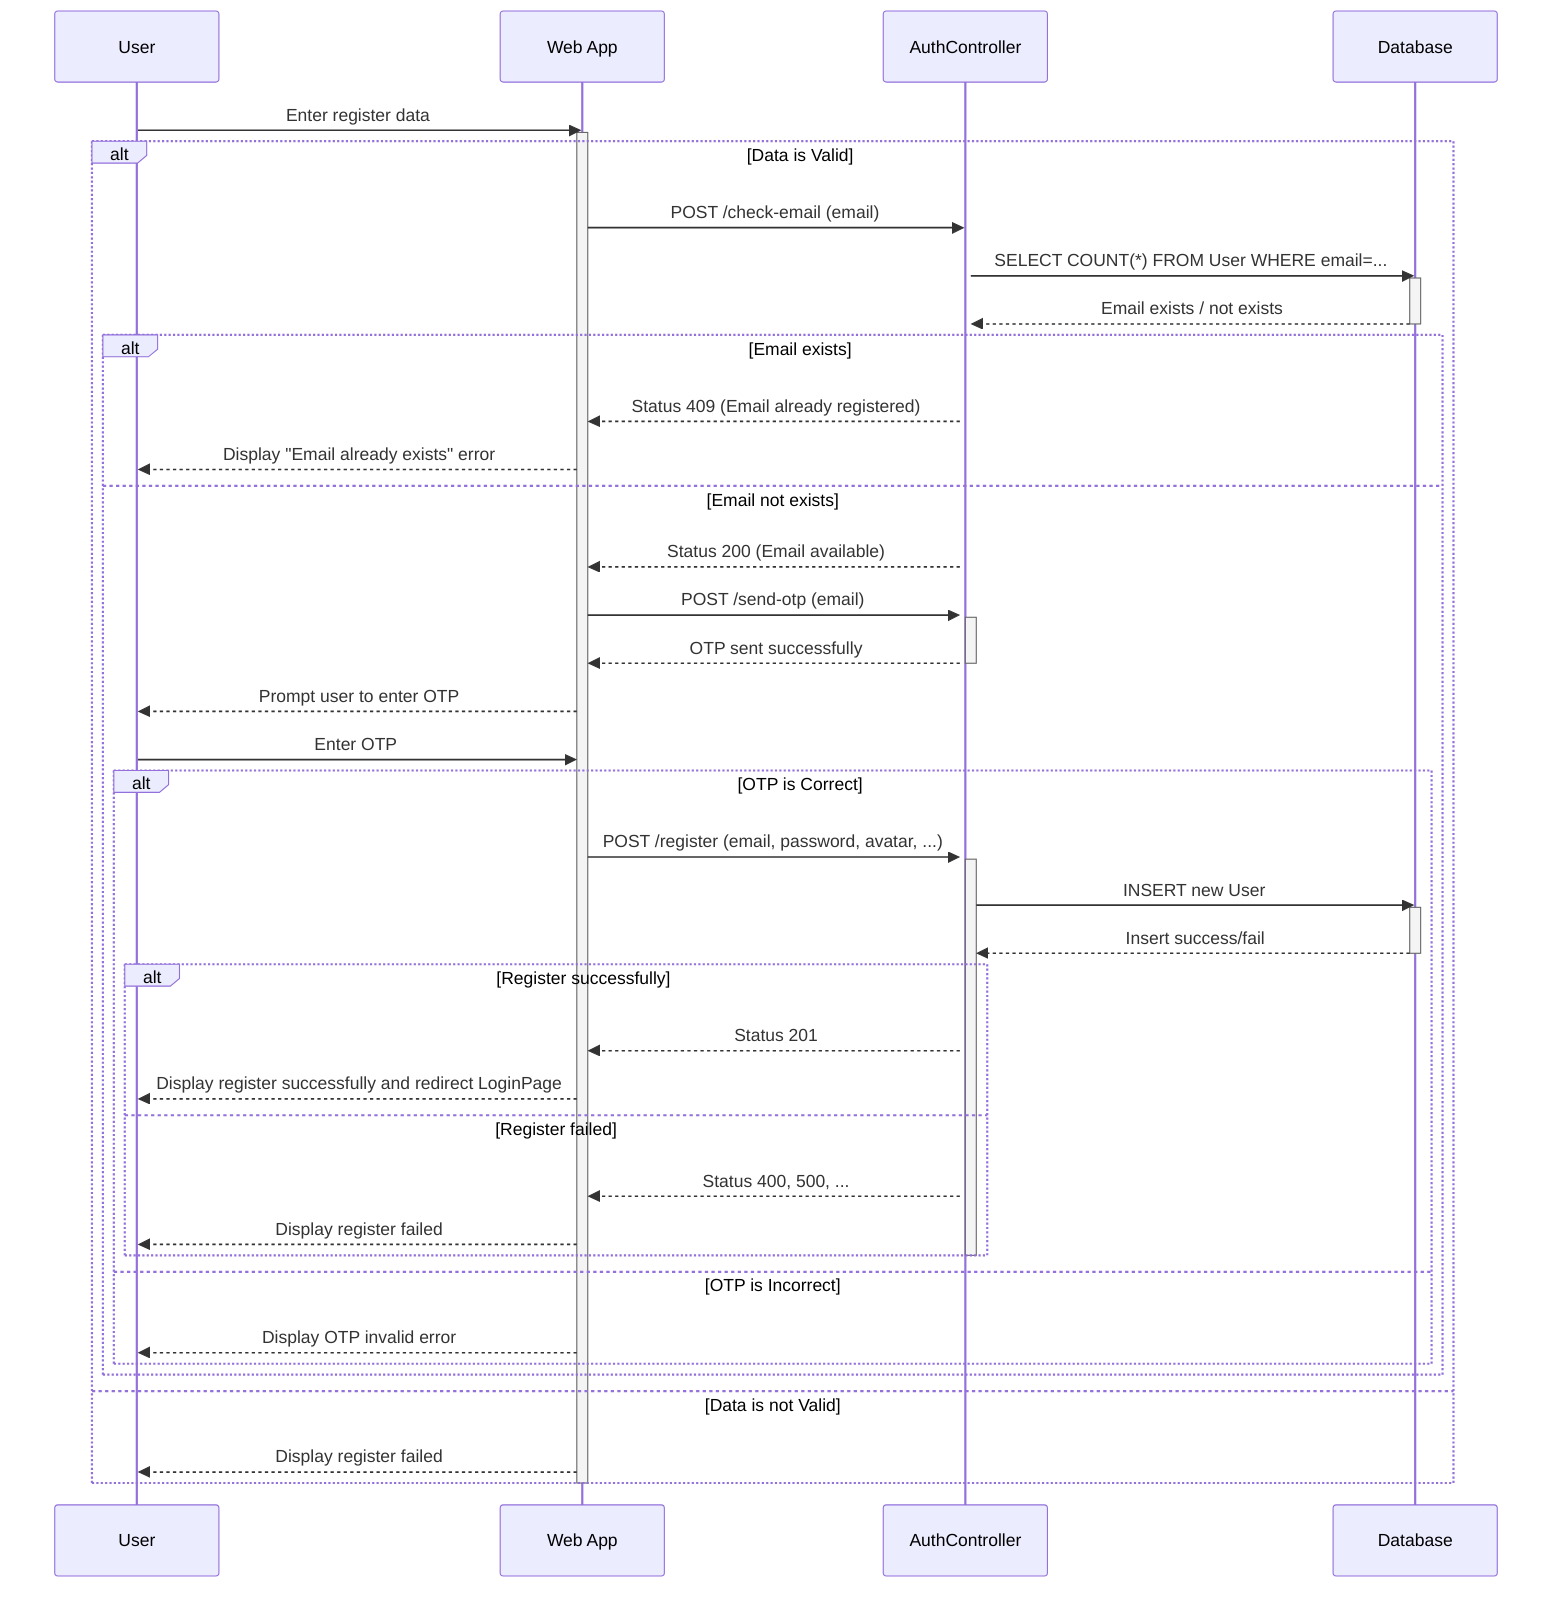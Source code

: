 sequenceDiagram
    participant U as User
    participant W as Web App
    participant A as AuthController
    participant D as Database

    U->>W: Enter register data
    activate W
    alt Data is Valid
        W->>A: POST /check-email (email)
        activate A
        A->>D: SELECT COUNT(*) FROM User WHERE email=...
        activate D
        D-->>A: Email exists / not exists
        deactivate D

        alt Email exists
            A-->>W: Status 409 (Email already registered)
            W-->>U: Display "Email already exists" error
        else Email not exists
            A-->>W: Status 200 (Email available)
            W->>A: POST /send-otp (email)
            activate A
            A-->>W: OTP sent successfully
            deactivate A

            W-->>U: Prompt user to enter OTP
            U->>W: Enter OTP
            alt OTP is Correct
                W->>A: POST /register (email, password, avatar, ...)
                activate A
                A->>D: INSERT new User
                activate D
                D-->>A: Insert success/fail
                deactivate D

                alt Register successfully
                    A-->>W: Status 201
                    W-->>U: Display register successfully and redirect LoginPage
                else Register failed
                    A-->>W: Status 400, 500, ...
                    W-->>U: Display register failed
                end
                deactivate A
            else OTP is Incorrect
                W-->>U: Display OTP invalid error
            end
        end
    else Data is not Valid
        W-->>U: Display register failed
    end
    deactivate W